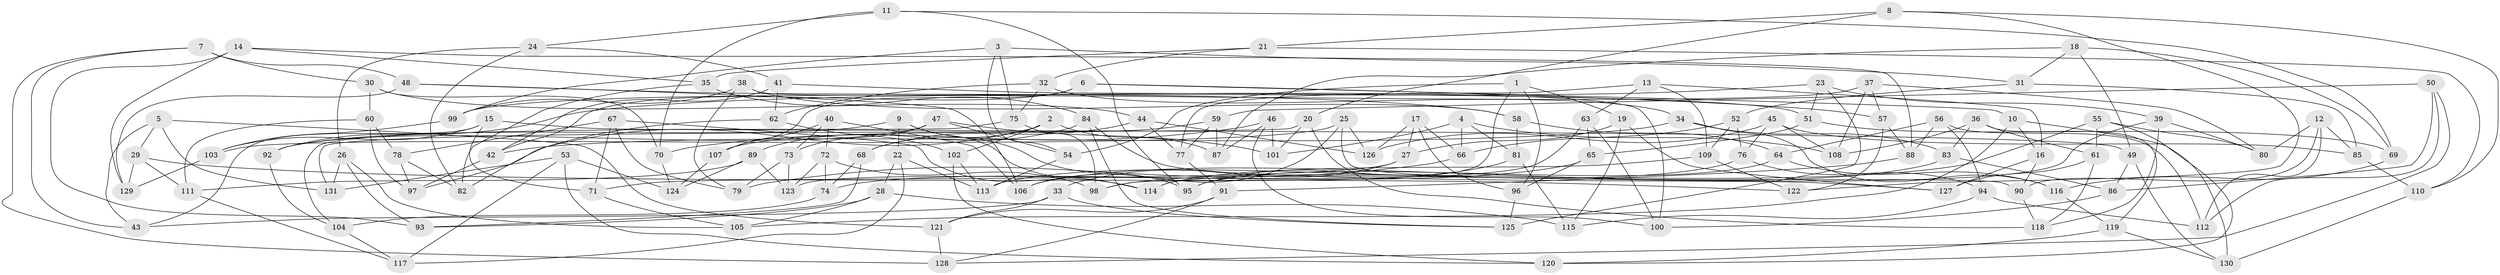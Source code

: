 // Generated by graph-tools (version 1.1) at 2025/16/03/09/25 04:16:26]
// undirected, 131 vertices, 262 edges
graph export_dot {
graph [start="1"]
  node [color=gray90,style=filled];
  1;
  2;
  3;
  4;
  5;
  6;
  7;
  8;
  9;
  10;
  11;
  12;
  13;
  14;
  15;
  16;
  17;
  18;
  19;
  20;
  21;
  22;
  23;
  24;
  25;
  26;
  27;
  28;
  29;
  30;
  31;
  32;
  33;
  34;
  35;
  36;
  37;
  38;
  39;
  40;
  41;
  42;
  43;
  44;
  45;
  46;
  47;
  48;
  49;
  50;
  51;
  52;
  53;
  54;
  55;
  56;
  57;
  58;
  59;
  60;
  61;
  62;
  63;
  64;
  65;
  66;
  67;
  68;
  69;
  70;
  71;
  72;
  73;
  74;
  75;
  76;
  77;
  78;
  79;
  80;
  81;
  82;
  83;
  84;
  85;
  86;
  87;
  88;
  89;
  90;
  91;
  92;
  93;
  94;
  95;
  96;
  97;
  98;
  99;
  100;
  101;
  102;
  103;
  104;
  105;
  106;
  107;
  108;
  109;
  110;
  111;
  112;
  113;
  114;
  115;
  116;
  117;
  118;
  119;
  120;
  121;
  122;
  123;
  124;
  125;
  126;
  127;
  128;
  129;
  130;
  131;
  1 -- 98;
  1 -- 96;
  1 -- 19;
  1 -- 54;
  2 -- 102;
  2 -- 87;
  2 -- 68;
  2 -- 97;
  3 -- 99;
  3 -- 75;
  3 -- 31;
  3 -- 54;
  4 -- 108;
  4 -- 66;
  4 -- 81;
  4 -- 101;
  5 -- 131;
  5 -- 121;
  5 -- 43;
  5 -- 29;
  6 -- 10;
  6 -- 107;
  6 -- 42;
  6 -- 57;
  7 -- 30;
  7 -- 48;
  7 -- 128;
  7 -- 43;
  8 -- 122;
  8 -- 110;
  8 -- 21;
  8 -- 20;
  9 -- 95;
  9 -- 114;
  9 -- 22;
  9 -- 92;
  10 -- 16;
  10 -- 105;
  10 -- 130;
  11 -- 70;
  11 -- 69;
  11 -- 95;
  11 -- 24;
  12 -- 80;
  12 -- 90;
  12 -- 85;
  12 -- 112;
  13 -- 109;
  13 -- 63;
  13 -- 77;
  13 -- 16;
  14 -- 93;
  14 -- 129;
  14 -- 88;
  14 -- 35;
  15 -- 43;
  15 -- 103;
  15 -- 71;
  15 -- 49;
  16 -- 90;
  16 -- 127;
  17 -- 126;
  17 -- 66;
  17 -- 27;
  17 -- 96;
  18 -- 49;
  18 -- 87;
  18 -- 31;
  18 -- 69;
  19 -- 115;
  19 -- 27;
  19 -- 127;
  20 -- 118;
  20 -- 101;
  20 -- 131;
  21 -- 110;
  21 -- 32;
  21 -- 35;
  22 -- 113;
  22 -- 117;
  22 -- 28;
  23 -- 92;
  23 -- 39;
  23 -- 125;
  23 -- 51;
  24 -- 26;
  24 -- 82;
  24 -- 41;
  25 -- 106;
  25 -- 90;
  25 -- 103;
  25 -- 126;
  26 -- 93;
  26 -- 105;
  26 -- 131;
  27 -- 33;
  27 -- 71;
  28 -- 93;
  28 -- 115;
  28 -- 105;
  29 -- 122;
  29 -- 111;
  29 -- 129;
  30 -- 60;
  30 -- 44;
  30 -- 70;
  31 -- 85;
  31 -- 52;
  32 -- 34;
  32 -- 75;
  32 -- 62;
  33 -- 125;
  33 -- 43;
  33 -- 121;
  34 -- 116;
  34 -- 42;
  34 -- 83;
  35 -- 84;
  35 -- 82;
  36 -- 83;
  36 -- 108;
  36 -- 119;
  36 -- 61;
  37 -- 80;
  37 -- 99;
  37 -- 57;
  37 -- 108;
  38 -- 100;
  38 -- 79;
  38 -- 58;
  38 -- 99;
  39 -- 114;
  39 -- 80;
  39 -- 118;
  40 -- 106;
  40 -- 73;
  40 -- 107;
  40 -- 72;
  41 -- 62;
  41 -- 51;
  41 -- 42;
  42 -- 97;
  44 -- 77;
  44 -- 68;
  44 -- 126;
  45 -- 76;
  45 -- 126;
  45 -- 108;
  45 -- 85;
  46 -- 70;
  46 -- 101;
  46 -- 87;
  46 -- 100;
  47 -- 54;
  47 -- 101;
  47 -- 92;
  47 -- 73;
  48 -- 58;
  48 -- 129;
  48 -- 106;
  49 -- 130;
  49 -- 86;
  50 -- 86;
  50 -- 59;
  50 -- 128;
  50 -- 112;
  51 -- 65;
  51 -- 69;
  52 -- 66;
  52 -- 109;
  52 -- 76;
  53 -- 120;
  53 -- 131;
  53 -- 117;
  53 -- 124;
  54 -- 113;
  55 -- 120;
  55 -- 80;
  55 -- 61;
  55 -- 98;
  56 -- 64;
  56 -- 112;
  56 -- 94;
  56 -- 88;
  57 -- 88;
  57 -- 122;
  58 -- 64;
  58 -- 81;
  59 -- 77;
  59 -- 107;
  59 -- 87;
  60 -- 97;
  60 -- 78;
  60 -- 111;
  61 -- 127;
  61 -- 118;
  62 -- 82;
  62 -- 102;
  63 -- 100;
  63 -- 123;
  63 -- 65;
  64 -- 116;
  64 -- 95;
  65 -- 74;
  65 -- 96;
  66 -- 79;
  67 -- 78;
  67 -- 79;
  67 -- 114;
  67 -- 71;
  68 -- 74;
  68 -- 93;
  69 -- 116;
  70 -- 124;
  71 -- 105;
  72 -- 123;
  72 -- 98;
  72 -- 74;
  73 -- 79;
  73 -- 123;
  74 -- 104;
  75 -- 98;
  75 -- 104;
  76 -- 94;
  76 -- 113;
  77 -- 91;
  78 -- 82;
  78 -- 97;
  81 -- 95;
  81 -- 115;
  83 -- 86;
  83 -- 106;
  84 -- 127;
  84 -- 125;
  84 -- 89;
  85 -- 110;
  86 -- 100;
  88 -- 91;
  89 -- 111;
  89 -- 123;
  89 -- 124;
  90 -- 118;
  91 -- 128;
  91 -- 121;
  92 -- 104;
  94 -- 115;
  94 -- 112;
  96 -- 125;
  99 -- 103;
  102 -- 120;
  102 -- 113;
  103 -- 129;
  104 -- 117;
  107 -- 124;
  109 -- 122;
  109 -- 114;
  110 -- 130;
  111 -- 117;
  116 -- 119;
  119 -- 130;
  119 -- 120;
  121 -- 128;
}
